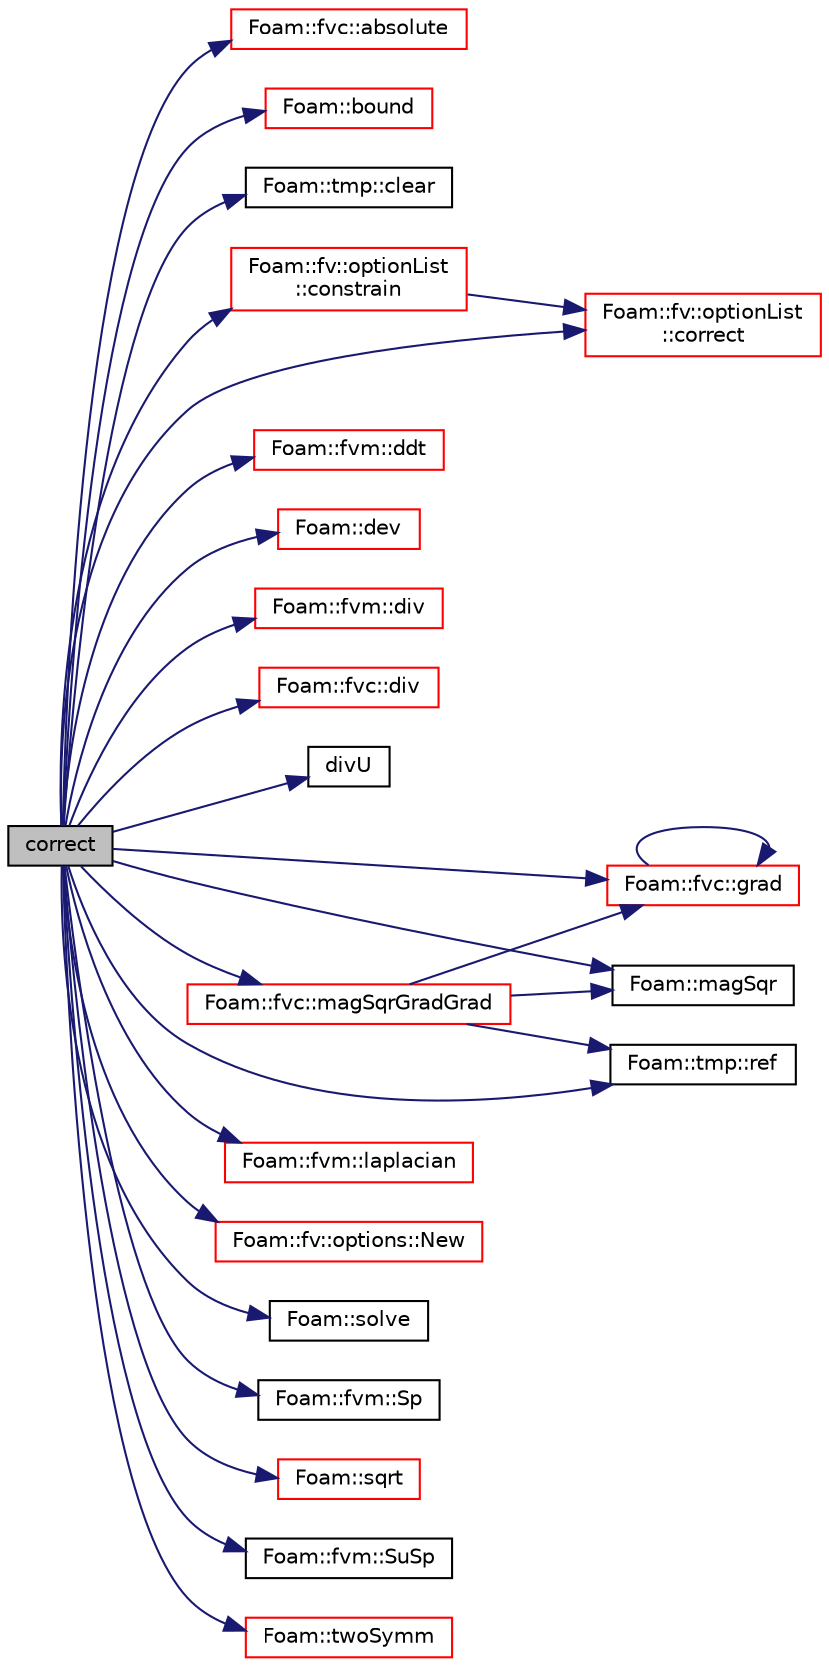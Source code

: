 digraph "correct"
{
  bgcolor="transparent";
  edge [fontname="Helvetica",fontsize="10",labelfontname="Helvetica",labelfontsize="10"];
  node [fontname="Helvetica",fontsize="10",shape=record];
  rankdir="LR";
  Node816 [label="correct",height=0.2,width=0.4,color="black", fillcolor="grey75", style="filled", fontcolor="black"];
  Node816 -> Node817 [color="midnightblue",fontsize="10",style="solid",fontname="Helvetica"];
  Node817 [label="Foam::fvc::absolute",height=0.2,width=0.4,color="red",URL="$a21861.html#ad0e401d18e49e4db619881bf6671d8bf",tooltip="Return the given relative flux in absolute form. "];
  Node816 -> Node1146 [color="midnightblue",fontsize="10",style="solid",fontname="Helvetica"];
  Node1146 [label="Foam::bound",height=0.2,width=0.4,color="red",URL="$a21851.html#a334b2a2d0ce7997d360f7a018174a077",tooltip="Bound the given scalar field if it has gone unbounded. "];
  Node816 -> Node1158 [color="midnightblue",fontsize="10",style="solid",fontname="Helvetica"];
  Node1158 [label="Foam::tmp::clear",height=0.2,width=0.4,color="black",URL="$a27077.html#adf1d9633e64d0de6a36e0af17ccd8163",tooltip="If object pointer points to valid object: "];
  Node816 -> Node1159 [color="midnightblue",fontsize="10",style="solid",fontname="Helvetica"];
  Node1159 [label="Foam::fv::optionList\l::constrain",height=0.2,width=0.4,color="red",URL="$a22669.html#ab41c286bca1d06f1df7ae33c4f45b1bd",tooltip="Apply constraints to equation. "];
  Node1159 -> Node1166 [color="midnightblue",fontsize="10",style="solid",fontname="Helvetica"];
  Node1166 [label="Foam::fv::optionList\l::correct",height=0.2,width=0.4,color="red",URL="$a22669.html#ae3e6a795c3429c465e44e8953d47e34a",tooltip="Apply correction to field. "];
  Node816 -> Node1166 [color="midnightblue",fontsize="10",style="solid",fontname="Helvetica"];
  Node816 -> Node1173 [color="midnightblue",fontsize="10",style="solid",fontname="Helvetica"];
  Node1173 [label="Foam::fvm::ddt",height=0.2,width=0.4,color="red",URL="$a21862.html#a2d88eca98ab69b84af7ddb96e35f5a44"];
  Node816 -> Node1174 [color="midnightblue",fontsize="10",style="solid",fontname="Helvetica"];
  Node1174 [label="Foam::dev",height=0.2,width=0.4,color="red",URL="$a21851.html#a042ede1d98e91923a7cc5e14e9f86854"];
  Node816 -> Node1175 [color="midnightblue",fontsize="10",style="solid",fontname="Helvetica"];
  Node1175 [label="Foam::fvm::div",height=0.2,width=0.4,color="red",URL="$a21862.html#a058dd4757c11ae656c8d576632b33d25"];
  Node816 -> Node911 [color="midnightblue",fontsize="10",style="solid",fontname="Helvetica"];
  Node911 [label="Foam::fvc::div",height=0.2,width=0.4,color="red",URL="$a21861.html#a585533948ad80abfe589d920c641f251"];
  Node816 -> Node1184 [color="midnightblue",fontsize="10",style="solid",fontname="Helvetica"];
  Node1184 [label="divU",height=0.2,width=0.4,color="black",URL="$a39761.html#a09bc63f3dad0c233d722b7374810ad3d"];
  Node816 -> Node1185 [color="midnightblue",fontsize="10",style="solid",fontname="Helvetica"];
  Node1185 [label="Foam::fvc::grad",height=0.2,width=0.4,color="red",URL="$a21861.html#a7c00ec90ecc15ed3005255e42c52827a"];
  Node1185 -> Node1185 [color="midnightblue",fontsize="10",style="solid",fontname="Helvetica"];
  Node816 -> Node1187 [color="midnightblue",fontsize="10",style="solid",fontname="Helvetica"];
  Node1187 [label="Foam::fvm::laplacian",height=0.2,width=0.4,color="red",URL="$a21862.html#a05679b154654e47e9f1e2fbd2bc0bae0"];
  Node816 -> Node1188 [color="midnightblue",fontsize="10",style="solid",fontname="Helvetica"];
  Node1188 [label="Foam::magSqr",height=0.2,width=0.4,color="black",URL="$a21851.html#ae6fff2c6981e6d9618aa5038e69def6e"];
  Node816 -> Node1189 [color="midnightblue",fontsize="10",style="solid",fontname="Helvetica"];
  Node1189 [label="Foam::fvc::magSqrGradGrad",height=0.2,width=0.4,color="red",URL="$a21861.html#a50095c877eb654d989c28539a607c5cc"];
  Node1189 -> Node1185 [color="midnightblue",fontsize="10",style="solid",fontname="Helvetica"];
  Node1189 -> Node1188 [color="midnightblue",fontsize="10",style="solid",fontname="Helvetica"];
  Node1189 -> Node932 [color="midnightblue",fontsize="10",style="solid",fontname="Helvetica"];
  Node932 [label="Foam::tmp::ref",height=0.2,width=0.4,color="black",URL="$a27077.html#aeaf81e641282874cef07f5b808efc83b",tooltip="Return non-const reference or generate a fatal error. "];
  Node816 -> Node1191 [color="midnightblue",fontsize="10",style="solid",fontname="Helvetica"];
  Node1191 [label="Foam::fv::options::New",height=0.2,width=0.4,color="red",URL="$a22673.html#a616ee355e53d26b92cf6a39d39f5c594",tooltip="Construct fvOptions and register to datbase if not present. "];
  Node816 -> Node932 [color="midnightblue",fontsize="10",style="solid",fontname="Helvetica"];
  Node816 -> Node1204 [color="midnightblue",fontsize="10",style="solid",fontname="Helvetica"];
  Node1204 [label="Foam::solve",height=0.2,width=0.4,color="black",URL="$a21851.html#a8d0243cca6dbaab978da0126875aa319",tooltip="Solve returning the solution statistics given convergence tolerance. "];
  Node816 -> Node1205 [color="midnightblue",fontsize="10",style="solid",fontname="Helvetica"];
  Node1205 [label="Foam::fvm::Sp",height=0.2,width=0.4,color="black",URL="$a21862.html#a85d1dcca92042fd0a570c31ea79c160d"];
  Node816 -> Node1206 [color="midnightblue",fontsize="10",style="solid",fontname="Helvetica"];
  Node1206 [label="Foam::sqrt",height=0.2,width=0.4,color="red",URL="$a21851.html#a8616bd62eebf2342a80222fecb1bda71"];
  Node816 -> Node1207 [color="midnightblue",fontsize="10",style="solid",fontname="Helvetica"];
  Node1207 [label="Foam::fvm::SuSp",height=0.2,width=0.4,color="black",URL="$a21862.html#a834a9d42d65da7370cd7392718236dd4"];
  Node816 -> Node1208 [color="midnightblue",fontsize="10",style="solid",fontname="Helvetica"];
  Node1208 [label="Foam::twoSymm",height=0.2,width=0.4,color="red",URL="$a21851.html#a446550beb700669a32e76d9b87d5e043"];
}
